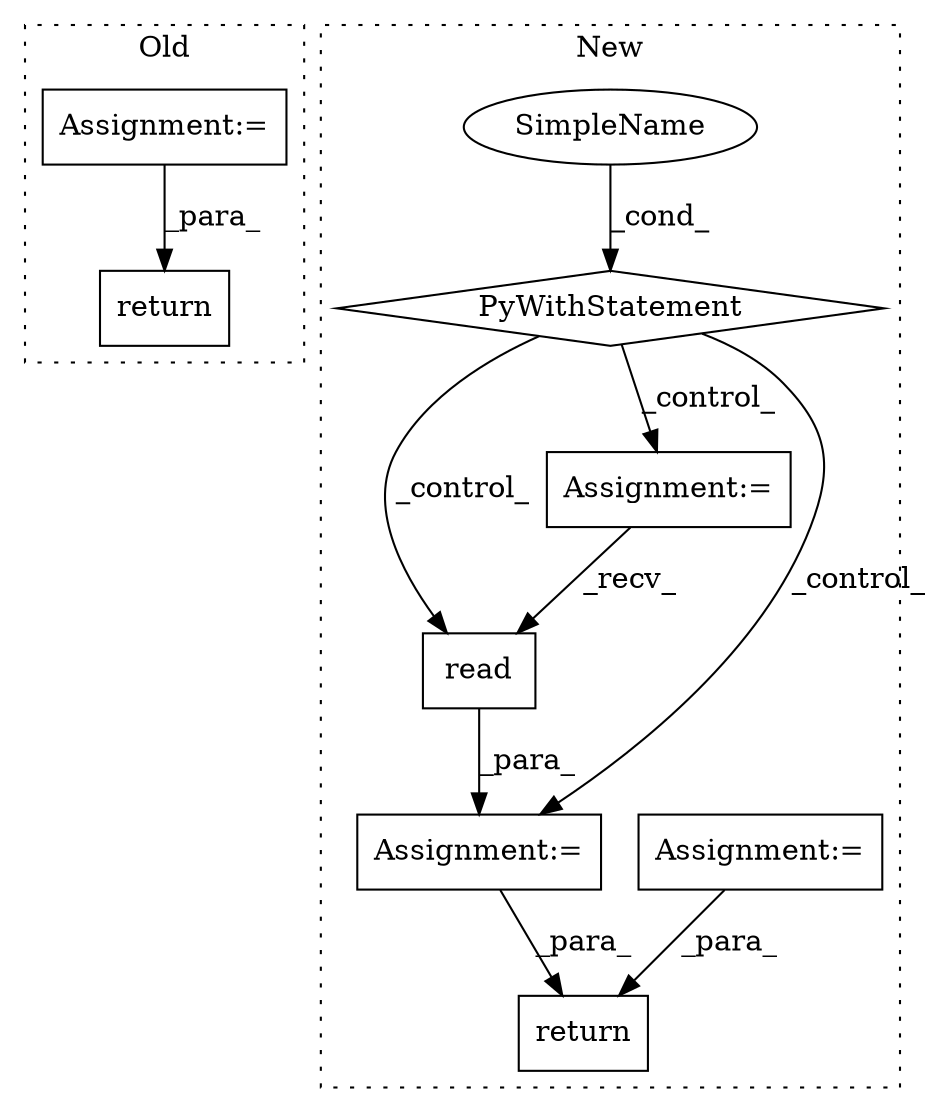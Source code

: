 digraph G {
subgraph cluster0 {
1 [label="return" a="41" s="1915" l="7" shape="box"];
9 [label="Assignment:=" a="7" s="1858" l="1" shape="box"];
label = "Old";
style="dotted";
}
subgraph cluster1 {
2 [label="read" a="32" s="2226" l="6" shape="box"];
3 [label="return" a="41" s="2252" l="7" shape="box"];
4 [label="Assignment:=" a="7" s="2064" l="1" shape="box"];
5 [label="Assignment:=" a="7" s="2217" l="1" shape="box"];
6 [label="SimpleName" a="42" s="" l="" shape="ellipse"];
7 [label="PyWithStatement" a="104" s="2120,2171" l="10,2" shape="diamond"];
8 [label="Assignment:=" a="7" s="2187" l="7" shape="box"];
label = "New";
style="dotted";
}
2 -> 5 [label="_para_"];
4 -> 3 [label="_para_"];
5 -> 3 [label="_para_"];
6 -> 7 [label="_cond_"];
7 -> 8 [label="_control_"];
7 -> 2 [label="_control_"];
7 -> 5 [label="_control_"];
8 -> 2 [label="_recv_"];
9 -> 1 [label="_para_"];
}